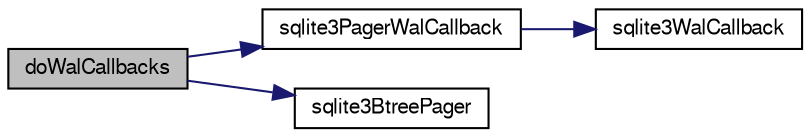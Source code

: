 digraph "doWalCallbacks"
{
  edge [fontname="FreeSans",fontsize="10",labelfontname="FreeSans",labelfontsize="10"];
  node [fontname="FreeSans",fontsize="10",shape=record];
  rankdir="LR";
  Node90757 [label="doWalCallbacks",height=0.2,width=0.4,color="black", fillcolor="grey75", style="filled", fontcolor="black"];
  Node90757 -> Node90758 [color="midnightblue",fontsize="10",style="solid",fontname="FreeSans"];
  Node90758 [label="sqlite3PagerWalCallback",height=0.2,width=0.4,color="black", fillcolor="white", style="filled",URL="$sqlite3_8c.html#a95859ce172a177e8d6dcdb9e4240c5d8"];
  Node90758 -> Node90759 [color="midnightblue",fontsize="10",style="solid",fontname="FreeSans"];
  Node90759 [label="sqlite3WalCallback",height=0.2,width=0.4,color="black", fillcolor="white", style="filled",URL="$sqlite3_8c.html#a97bb6f7499eaf81da881e3c508998995"];
  Node90757 -> Node90760 [color="midnightblue",fontsize="10",style="solid",fontname="FreeSans"];
  Node90760 [label="sqlite3BtreePager",height=0.2,width=0.4,color="black", fillcolor="white", style="filled",URL="$sqlite3_8c.html#aa0b1925984c0d8606d760b8fa27a4d7c"];
}
